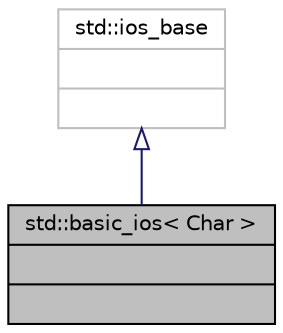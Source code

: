 digraph "std::basic_ios&lt; Char &gt;"
{
  edge [fontname="Helvetica",fontsize="10",labelfontname="Helvetica",labelfontsize="10"];
  node [fontname="Helvetica",fontsize="10",shape=record];
  Node120 [label="{std::basic_ios\< Char \>\n||}",height=0.2,width=0.4,color="black", fillcolor="grey75", style="filled", fontcolor="black"];
  Node121 -> Node120 [dir="back",color="midnightblue",fontsize="10",style="solid",arrowtail="onormal",fontname="Helvetica"];
  Node121 [label="{std::ios_base\n||}",height=0.2,width=0.4,color="grey75", fillcolor="white", style="filled",tooltip="STL class "];
}
